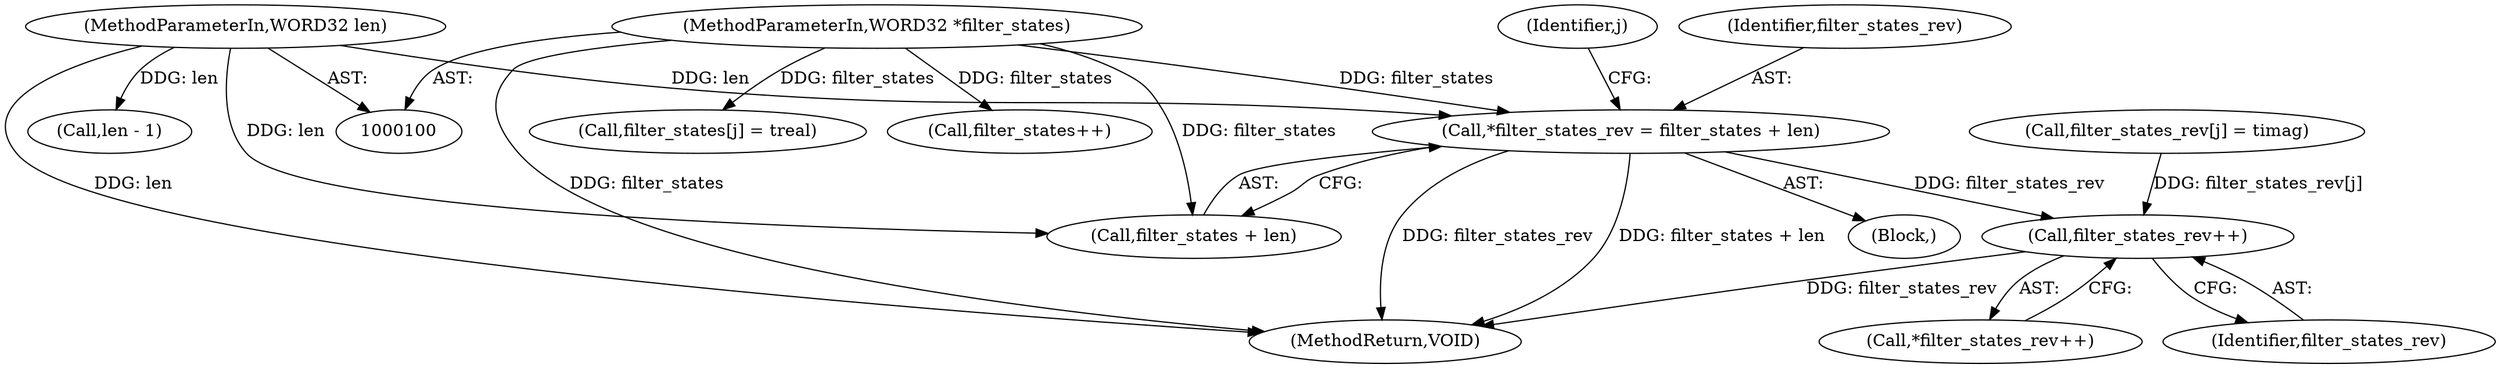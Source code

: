 digraph "0_Android_04e8cd58f075bec5892e369c8deebca9c67e855c_1@integer" {
"1000108" [label="(Call,*filter_states_rev = filter_states + len)"];
"1000103" [label="(MethodParameterIn,WORD32 *filter_states)"];
"1000104" [label="(MethodParameterIn,WORD32 len)"];
"1000210" [label="(Call,filter_states_rev++)"];
"1000108" [label="(Call,*filter_states_rev = filter_states + len)"];
"1000210" [label="(Call,filter_states_rev++)"];
"1000104" [label="(MethodParameterIn,WORD32 len)"];
"1000103" [label="(MethodParameterIn,WORD32 *filter_states)"];
"1000209" [label="(Call,*filter_states_rev++)"];
"1000178" [label="(Call,filter_states[j] = treal)"];
"1000110" [label="(Call,filter_states + len)"];
"1000195" [label="(Call,filter_states++)"];
"1000109" [label="(Identifier,filter_states_rev)"];
"1000163" [label="(Call,filter_states_rev[j] = timag)"];
"1000118" [label="(Identifier,j)"];
"1000106" [label="(Block,)"];
"1000119" [label="(Call,len - 1)"];
"1000211" [label="(Identifier,filter_states_rev)"];
"1000213" [label="(MethodReturn,VOID)"];
"1000108" -> "1000106"  [label="AST: "];
"1000108" -> "1000110"  [label="CFG: "];
"1000109" -> "1000108"  [label="AST: "];
"1000110" -> "1000108"  [label="AST: "];
"1000118" -> "1000108"  [label="CFG: "];
"1000108" -> "1000213"  [label="DDG: filter_states_rev"];
"1000108" -> "1000213"  [label="DDG: filter_states + len"];
"1000103" -> "1000108"  [label="DDG: filter_states"];
"1000104" -> "1000108"  [label="DDG: len"];
"1000108" -> "1000210"  [label="DDG: filter_states_rev"];
"1000103" -> "1000100"  [label="AST: "];
"1000103" -> "1000213"  [label="DDG: filter_states"];
"1000103" -> "1000110"  [label="DDG: filter_states"];
"1000103" -> "1000178"  [label="DDG: filter_states"];
"1000103" -> "1000195"  [label="DDG: filter_states"];
"1000104" -> "1000100"  [label="AST: "];
"1000104" -> "1000213"  [label="DDG: len"];
"1000104" -> "1000110"  [label="DDG: len"];
"1000104" -> "1000119"  [label="DDG: len"];
"1000210" -> "1000209"  [label="AST: "];
"1000210" -> "1000211"  [label="CFG: "];
"1000211" -> "1000210"  [label="AST: "];
"1000209" -> "1000210"  [label="CFG: "];
"1000210" -> "1000213"  [label="DDG: filter_states_rev"];
"1000163" -> "1000210"  [label="DDG: filter_states_rev[j]"];
}
